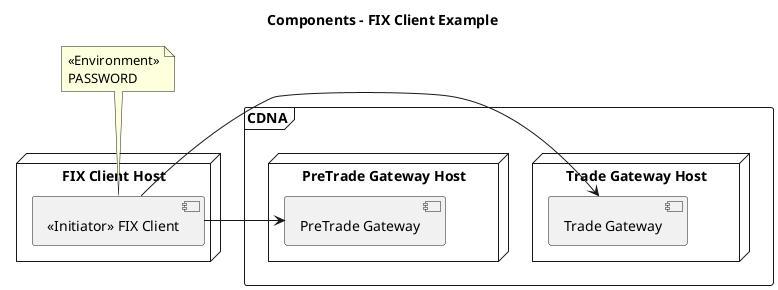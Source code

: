 @startuml

title Components - FIX Client Example

frame CDNA {

  node "Trade Gateway Host" as TH {
  [Trade Gateway] as TG
}

node "PreTrade Gateway Host" as PTH {
  [PreTrade Gateway] as PTG
}

}

node "FIX Client Host" as LTH {
    [<<Initiator>> FIX Client] as LTC
}

note top of LTC
  <<Environment>>
  PASSWORD
end note

LTC->PTG
LTC->TG

@enduml

